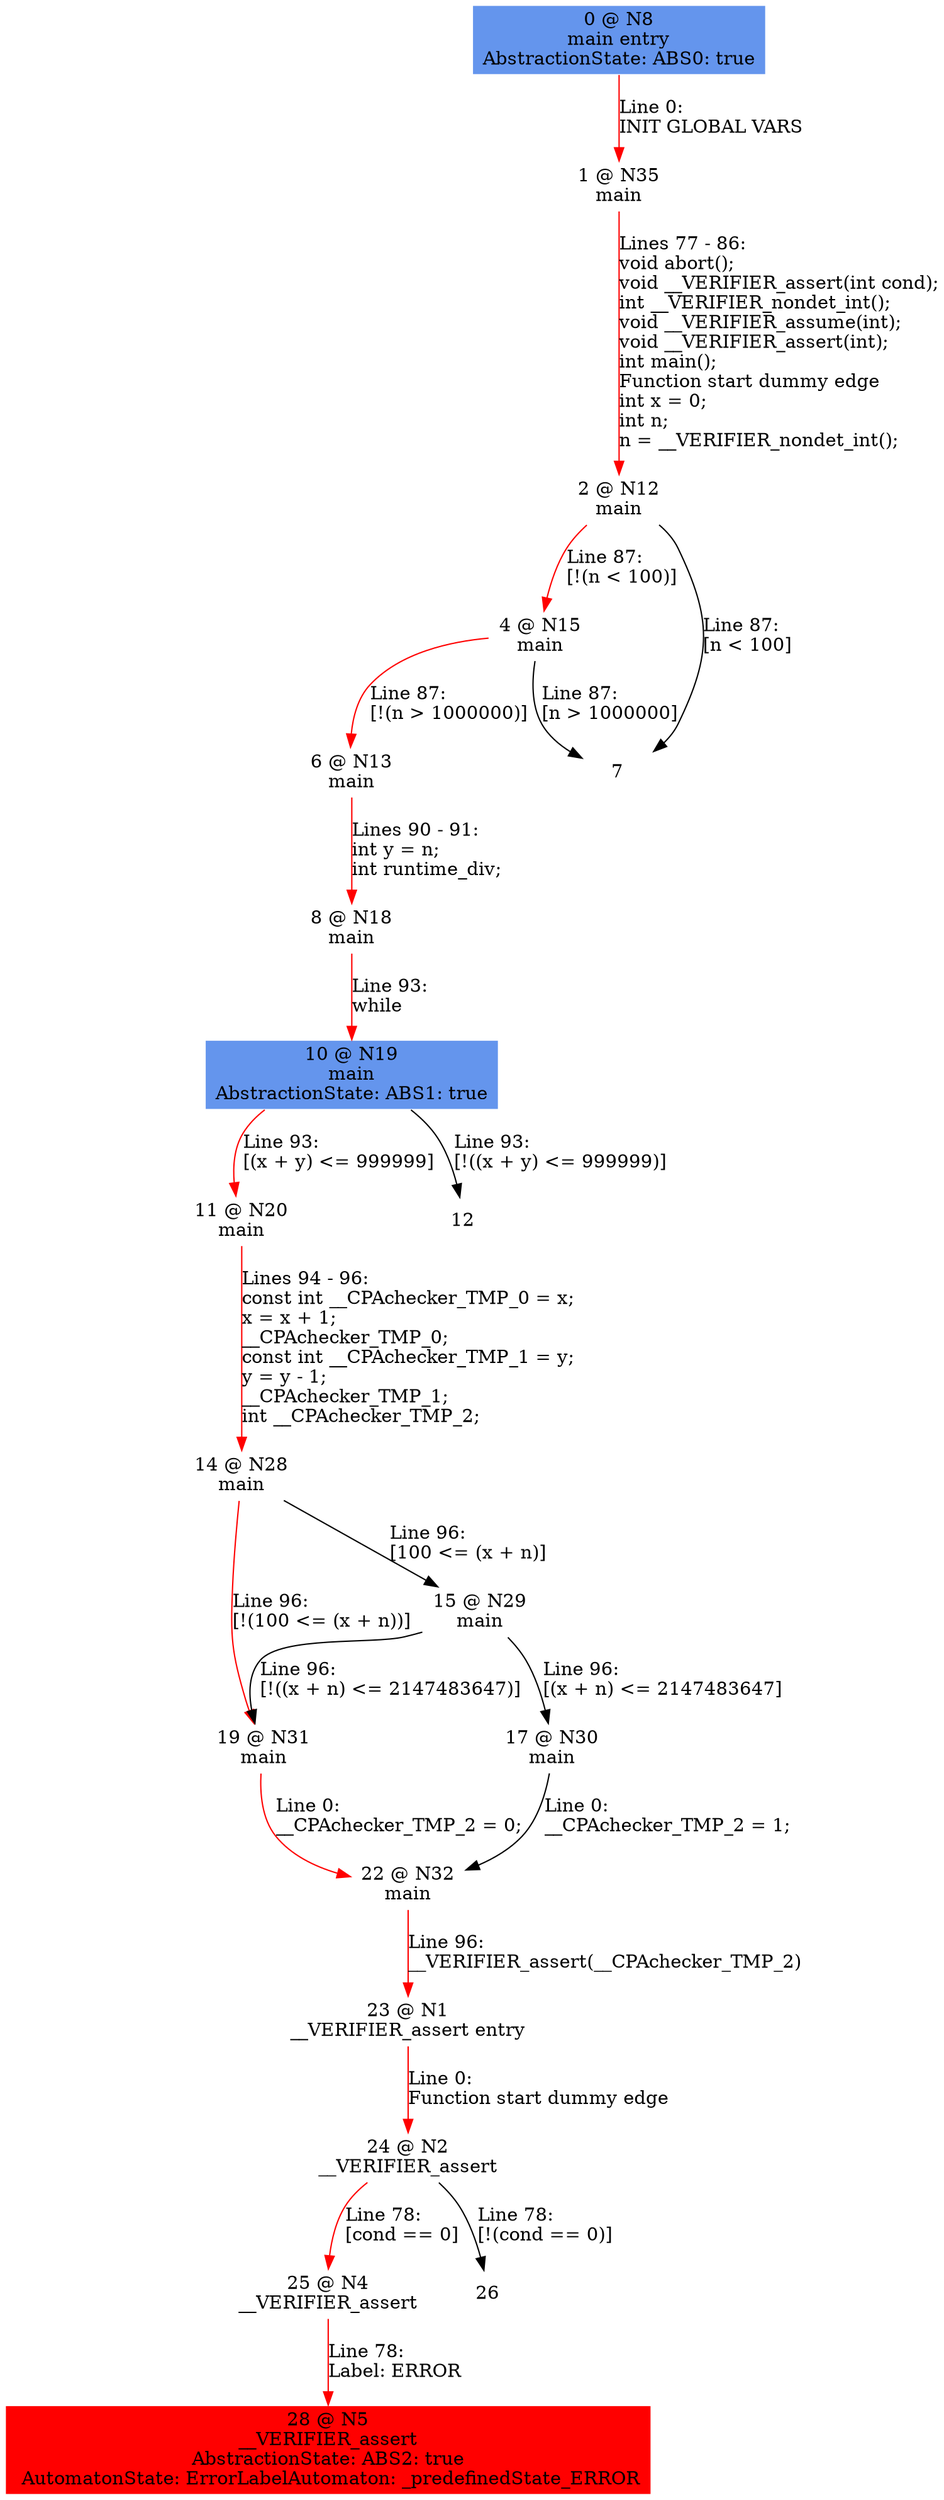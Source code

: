 digraph ARG {
node [style="filled" shape="box" color="white"]
0 [fillcolor="cornflowerblue" label="0 @ N8\nmain entry\nAbstractionState: ABS0: true\n" id="0"]
1 [label="1 @ N35\nmain\n" id="1"]
2 [label="2 @ N12\nmain\n" id="2"]
4 [label="4 @ N15\nmain\n" id="4"]
6 [label="6 @ N13\nmain\n" id="6"]
8 [label="8 @ N18\nmain\n" id="8"]
10 [fillcolor="cornflowerblue" label="10 @ N19\nmain\nAbstractionState: ABS1: true\n" id="10"]
11 [label="11 @ N20\nmain\n" id="11"]
14 [label="14 @ N28\nmain\n" id="14"]
19 [label="19 @ N31\nmain\n" id="19"]
22 [label="22 @ N32\nmain\n" id="22"]
23 [label="23 @ N1\n__VERIFIER_assert entry\n" id="23"]
24 [label="24 @ N2\n__VERIFIER_assert\n" id="24"]
25 [label="25 @ N4\n__VERIFIER_assert\n" id="25"]
28 [fillcolor="red" label="28 @ N5\n__VERIFIER_assert\nAbstractionState: ABS2: true\n AutomatonState: ErrorLabelAutomaton: _predefinedState_ERROR\n" id="28"]
15 [label="15 @ N29\nmain\n" id="15"]
17 [label="17 @ N30\nmain\n" id="17"]
0 -> 1 [color="red" label="Line 0: \lINIT GLOBAL VARS\l" id="0 -> 1"]
1 -> 2 [color="red" label="Lines 77 - 86: \lvoid abort();\lvoid __VERIFIER_assert(int cond);\lint __VERIFIER_nondet_int();\lvoid __VERIFIER_assume(int);\lvoid __VERIFIER_assert(int);\lint main();\lFunction start dummy edge\lint x = 0;\lint n;\ln = __VERIFIER_nondet_int();\l" id="1 -> 2"]
2 -> 4 [color="red" label="Line 87: \l[!(n < 100)]\l" id="2 -> 4"]
2 -> 7 [label="Line 87: \l[n < 100]\l" id="2 -> 7"]
4 -> 6 [color="red" label="Line 87: \l[!(n > 1000000)]\l" id="4 -> 6"]
4 -> 7 [label="Line 87: \l[n > 1000000]\l" id="4 -> 7"]
6 -> 8 [color="red" label="Lines 90 - 91: \lint y = n;\lint runtime_div;\l" id="6 -> 8"]
8 -> 10 [color="red" label="Line 93: \lwhile\l" id="8 -> 10"]
10 -> 11 [color="red" label="Line 93: \l[(x + y) <= 999999]\l" id="10 -> 11"]
10 -> 12 [label="Line 93: \l[!((x + y) <= 999999)]\l" id="10 -> 12"]
11 -> 14 [color="red" label="Lines 94 - 96: \lconst int __CPAchecker_TMP_0 = x;\lx = x + 1;\l__CPAchecker_TMP_0;\lconst int __CPAchecker_TMP_1 = y;\ly = y - 1;\l__CPAchecker_TMP_1;\lint __CPAchecker_TMP_2;\l" id="11 -> 14"]
14 -> 15 [label="Line 96: \l[100 <= (x + n)]\l" id="14 -> 15"]
14 -> 19 [color="red" label="Line 96: \l[!(100 <= (x + n))]\l" id="14 -> 19"]
19 -> 22 [color="red" label="Line 0: \l__CPAchecker_TMP_2 = 0;\l" id="19 -> 22"]
22 -> 23 [color="red" label="Line 96: \l__VERIFIER_assert(__CPAchecker_TMP_2)\l" id="22 -> 23"]
23 -> 24 [color="red" label="Line 0: \lFunction start dummy edge\l" id="23 -> 24"]
24 -> 25 [color="red" label="Line 78: \l[cond == 0]\l" id="24 -> 25"]
24 -> 26 [label="Line 78: \l[!(cond == 0)]\l" id="24 -> 26"]
25 -> 28 [color="red" label="Line 78: \lLabel: ERROR\l" id="25 -> 28"]
15 -> 17 [label="Line 96: \l[(x + n) <= 2147483647]\l" id="15 -> 17"]
15 -> 19 [label="Line 96: \l[!((x + n) <= 2147483647)]\l" id="15 -> 19"]
17 -> 22 [label="Line 0: \l__CPAchecker_TMP_2 = 1;\l" id="17 -> 22"]
}
